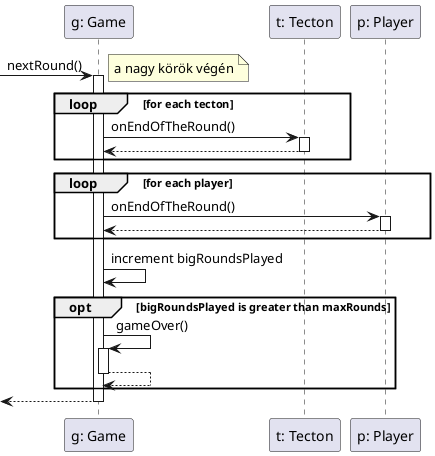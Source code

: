 @startuml Game.nextRound

participant "g: Game" as g
participant "t: Tecton" as t
participant "p: Player" as p

-> g: nextRound()
activate g
note right: a nagy körök végén

loop for each tecton
	g -> t: onEndOfTheRound()
	activate t

	g <-- t
	deactivate t
end

loop for each player
	g -> p: onEndOfTheRound()
	activate p

	g <-- p
	deactivate p
end

g -> g: increment bigRoundsPlayed

opt bigRoundsPlayed is greater than maxRounds
	g -> g: gameOver()
	activate g

	g --> g
	deactivate g
end

<-- g
deactivate g

@enduml